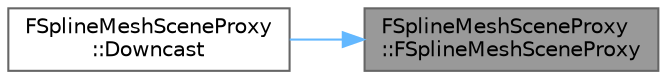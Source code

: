 digraph "FSplineMeshSceneProxy::FSplineMeshSceneProxy"
{
 // INTERACTIVE_SVG=YES
 // LATEX_PDF_SIZE
  bgcolor="transparent";
  edge [fontname=Helvetica,fontsize=10,labelfontname=Helvetica,labelfontsize=10];
  node [fontname=Helvetica,fontsize=10,shape=box,height=0.2,width=0.4];
  rankdir="RL";
  Node1 [id="Node000001",label="FSplineMeshSceneProxy\l::FSplineMeshSceneProxy",height=0.2,width=0.4,color="gray40", fillcolor="grey60", style="filled", fontcolor="black",tooltip=" "];
  Node1 -> Node2 [id="edge1_Node000001_Node000002",dir="back",color="steelblue1",style="solid",tooltip=" "];
  Node2 [id="Node000002",label="FSplineMeshSceneProxy\l::Downcast",height=0.2,width=0.4,color="grey40", fillcolor="white", style="filled",URL="$d5/d55/classFSplineMeshSceneProxy.html#a66c25ddb3845ba03063f2f55e7462533",tooltip="implemented by derived to provide access by parent"];
}
